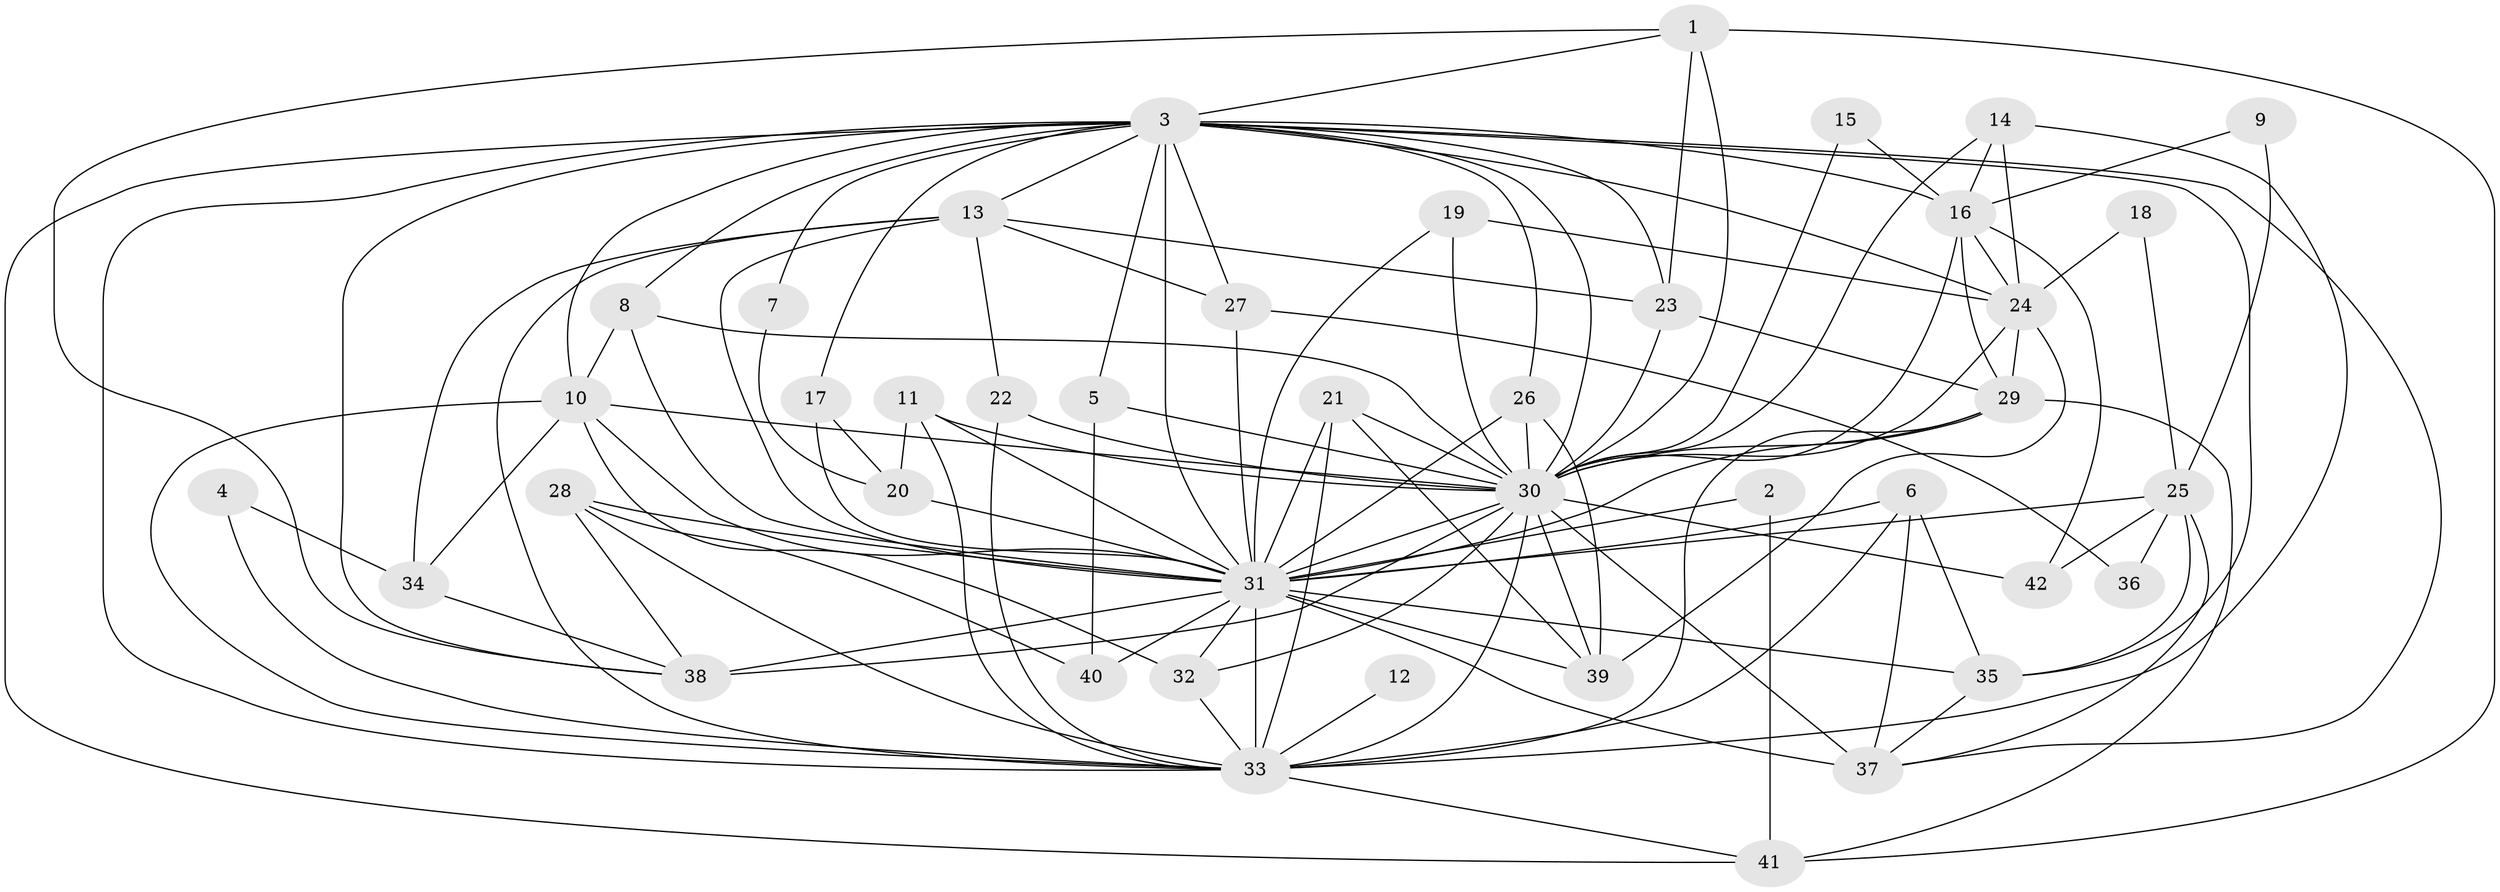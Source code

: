 // original degree distribution, {17: 0.007246376811594203, 45: 0.007246376811594203, 18: 0.021739130434782608, 23: 0.007246376811594203, 12: 0.007246376811594203, 30: 0.007246376811594203, 25: 0.007246376811594203, 15: 0.007246376811594203, 2: 0.5217391304347826, 5: 0.050724637681159424, 4: 0.07971014492753623, 3: 0.2028985507246377, 6: 0.021739130434782608, 7: 0.021739130434782608, 10: 0.007246376811594203, 8: 0.014492753623188406, 9: 0.007246376811594203}
// Generated by graph-tools (version 1.1) at 2025/36/03/04/25 23:36:14]
// undirected, 42 vertices, 120 edges
graph export_dot {
  node [color=gray90,style=filled];
  1;
  2;
  3;
  4;
  5;
  6;
  7;
  8;
  9;
  10;
  11;
  12;
  13;
  14;
  15;
  16;
  17;
  18;
  19;
  20;
  21;
  22;
  23;
  24;
  25;
  26;
  27;
  28;
  29;
  30;
  31;
  32;
  33;
  34;
  35;
  36;
  37;
  38;
  39;
  40;
  41;
  42;
  1 -- 3 [weight=1.0];
  1 -- 23 [weight=1.0];
  1 -- 30 [weight=1.0];
  1 -- 38 [weight=1.0];
  1 -- 41 [weight=1.0];
  2 -- 31 [weight=3.0];
  2 -- 41 [weight=1.0];
  3 -- 5 [weight=2.0];
  3 -- 7 [weight=1.0];
  3 -- 8 [weight=1.0];
  3 -- 10 [weight=2.0];
  3 -- 13 [weight=1.0];
  3 -- 16 [weight=3.0];
  3 -- 17 [weight=1.0];
  3 -- 23 [weight=2.0];
  3 -- 24 [weight=1.0];
  3 -- 26 [weight=1.0];
  3 -- 27 [weight=2.0];
  3 -- 30 [weight=4.0];
  3 -- 31 [weight=6.0];
  3 -- 33 [weight=7.0];
  3 -- 35 [weight=1.0];
  3 -- 37 [weight=2.0];
  3 -- 38 [weight=2.0];
  3 -- 41 [weight=1.0];
  4 -- 33 [weight=3.0];
  4 -- 34 [weight=1.0];
  5 -- 30 [weight=1.0];
  5 -- 40 [weight=2.0];
  6 -- 31 [weight=2.0];
  6 -- 33 [weight=1.0];
  6 -- 35 [weight=1.0];
  6 -- 37 [weight=1.0];
  7 -- 20 [weight=1.0];
  8 -- 10 [weight=1.0];
  8 -- 30 [weight=1.0];
  8 -- 31 [weight=1.0];
  9 -- 16 [weight=1.0];
  9 -- 25 [weight=1.0];
  10 -- 30 [weight=2.0];
  10 -- 31 [weight=7.0];
  10 -- 32 [weight=1.0];
  10 -- 33 [weight=2.0];
  10 -- 34 [weight=1.0];
  11 -- 20 [weight=1.0];
  11 -- 30 [weight=1.0];
  11 -- 31 [weight=1.0];
  11 -- 33 [weight=1.0];
  12 -- 33 [weight=1.0];
  13 -- 22 [weight=1.0];
  13 -- 23 [weight=1.0];
  13 -- 27 [weight=1.0];
  13 -- 31 [weight=2.0];
  13 -- 33 [weight=1.0];
  13 -- 34 [weight=1.0];
  14 -- 16 [weight=1.0];
  14 -- 24 [weight=1.0];
  14 -- 30 [weight=1.0];
  14 -- 33 [weight=1.0];
  15 -- 16 [weight=1.0];
  15 -- 30 [weight=1.0];
  16 -- 24 [weight=1.0];
  16 -- 29 [weight=1.0];
  16 -- 30 [weight=2.0];
  16 -- 42 [weight=1.0];
  17 -- 20 [weight=1.0];
  17 -- 31 [weight=2.0];
  18 -- 24 [weight=1.0];
  18 -- 25 [weight=1.0];
  19 -- 24 [weight=1.0];
  19 -- 30 [weight=2.0];
  19 -- 31 [weight=1.0];
  20 -- 31 [weight=1.0];
  21 -- 30 [weight=1.0];
  21 -- 31 [weight=1.0];
  21 -- 33 [weight=1.0];
  21 -- 39 [weight=1.0];
  22 -- 30 [weight=2.0];
  22 -- 33 [weight=1.0];
  23 -- 29 [weight=1.0];
  23 -- 30 [weight=1.0];
  24 -- 29 [weight=2.0];
  24 -- 30 [weight=1.0];
  24 -- 39 [weight=2.0];
  25 -- 31 [weight=1.0];
  25 -- 35 [weight=1.0];
  25 -- 36 [weight=1.0];
  25 -- 37 [weight=1.0];
  25 -- 42 [weight=1.0];
  26 -- 30 [weight=1.0];
  26 -- 31 [weight=1.0];
  26 -- 39 [weight=1.0];
  27 -- 31 [weight=2.0];
  27 -- 36 [weight=1.0];
  28 -- 31 [weight=2.0];
  28 -- 33 [weight=1.0];
  28 -- 38 [weight=1.0];
  28 -- 40 [weight=1.0];
  29 -- 30 [weight=1.0];
  29 -- 31 [weight=2.0];
  29 -- 33 [weight=2.0];
  29 -- 41 [weight=1.0];
  30 -- 31 [weight=7.0];
  30 -- 32 [weight=1.0];
  30 -- 33 [weight=5.0];
  30 -- 37 [weight=2.0];
  30 -- 38 [weight=2.0];
  30 -- 39 [weight=1.0];
  30 -- 42 [weight=1.0];
  31 -- 32 [weight=2.0];
  31 -- 33 [weight=7.0];
  31 -- 35 [weight=2.0];
  31 -- 37 [weight=4.0];
  31 -- 38 [weight=3.0];
  31 -- 39 [weight=1.0];
  31 -- 40 [weight=1.0];
  32 -- 33 [weight=1.0];
  33 -- 41 [weight=1.0];
  34 -- 38 [weight=1.0];
  35 -- 37 [weight=1.0];
}

